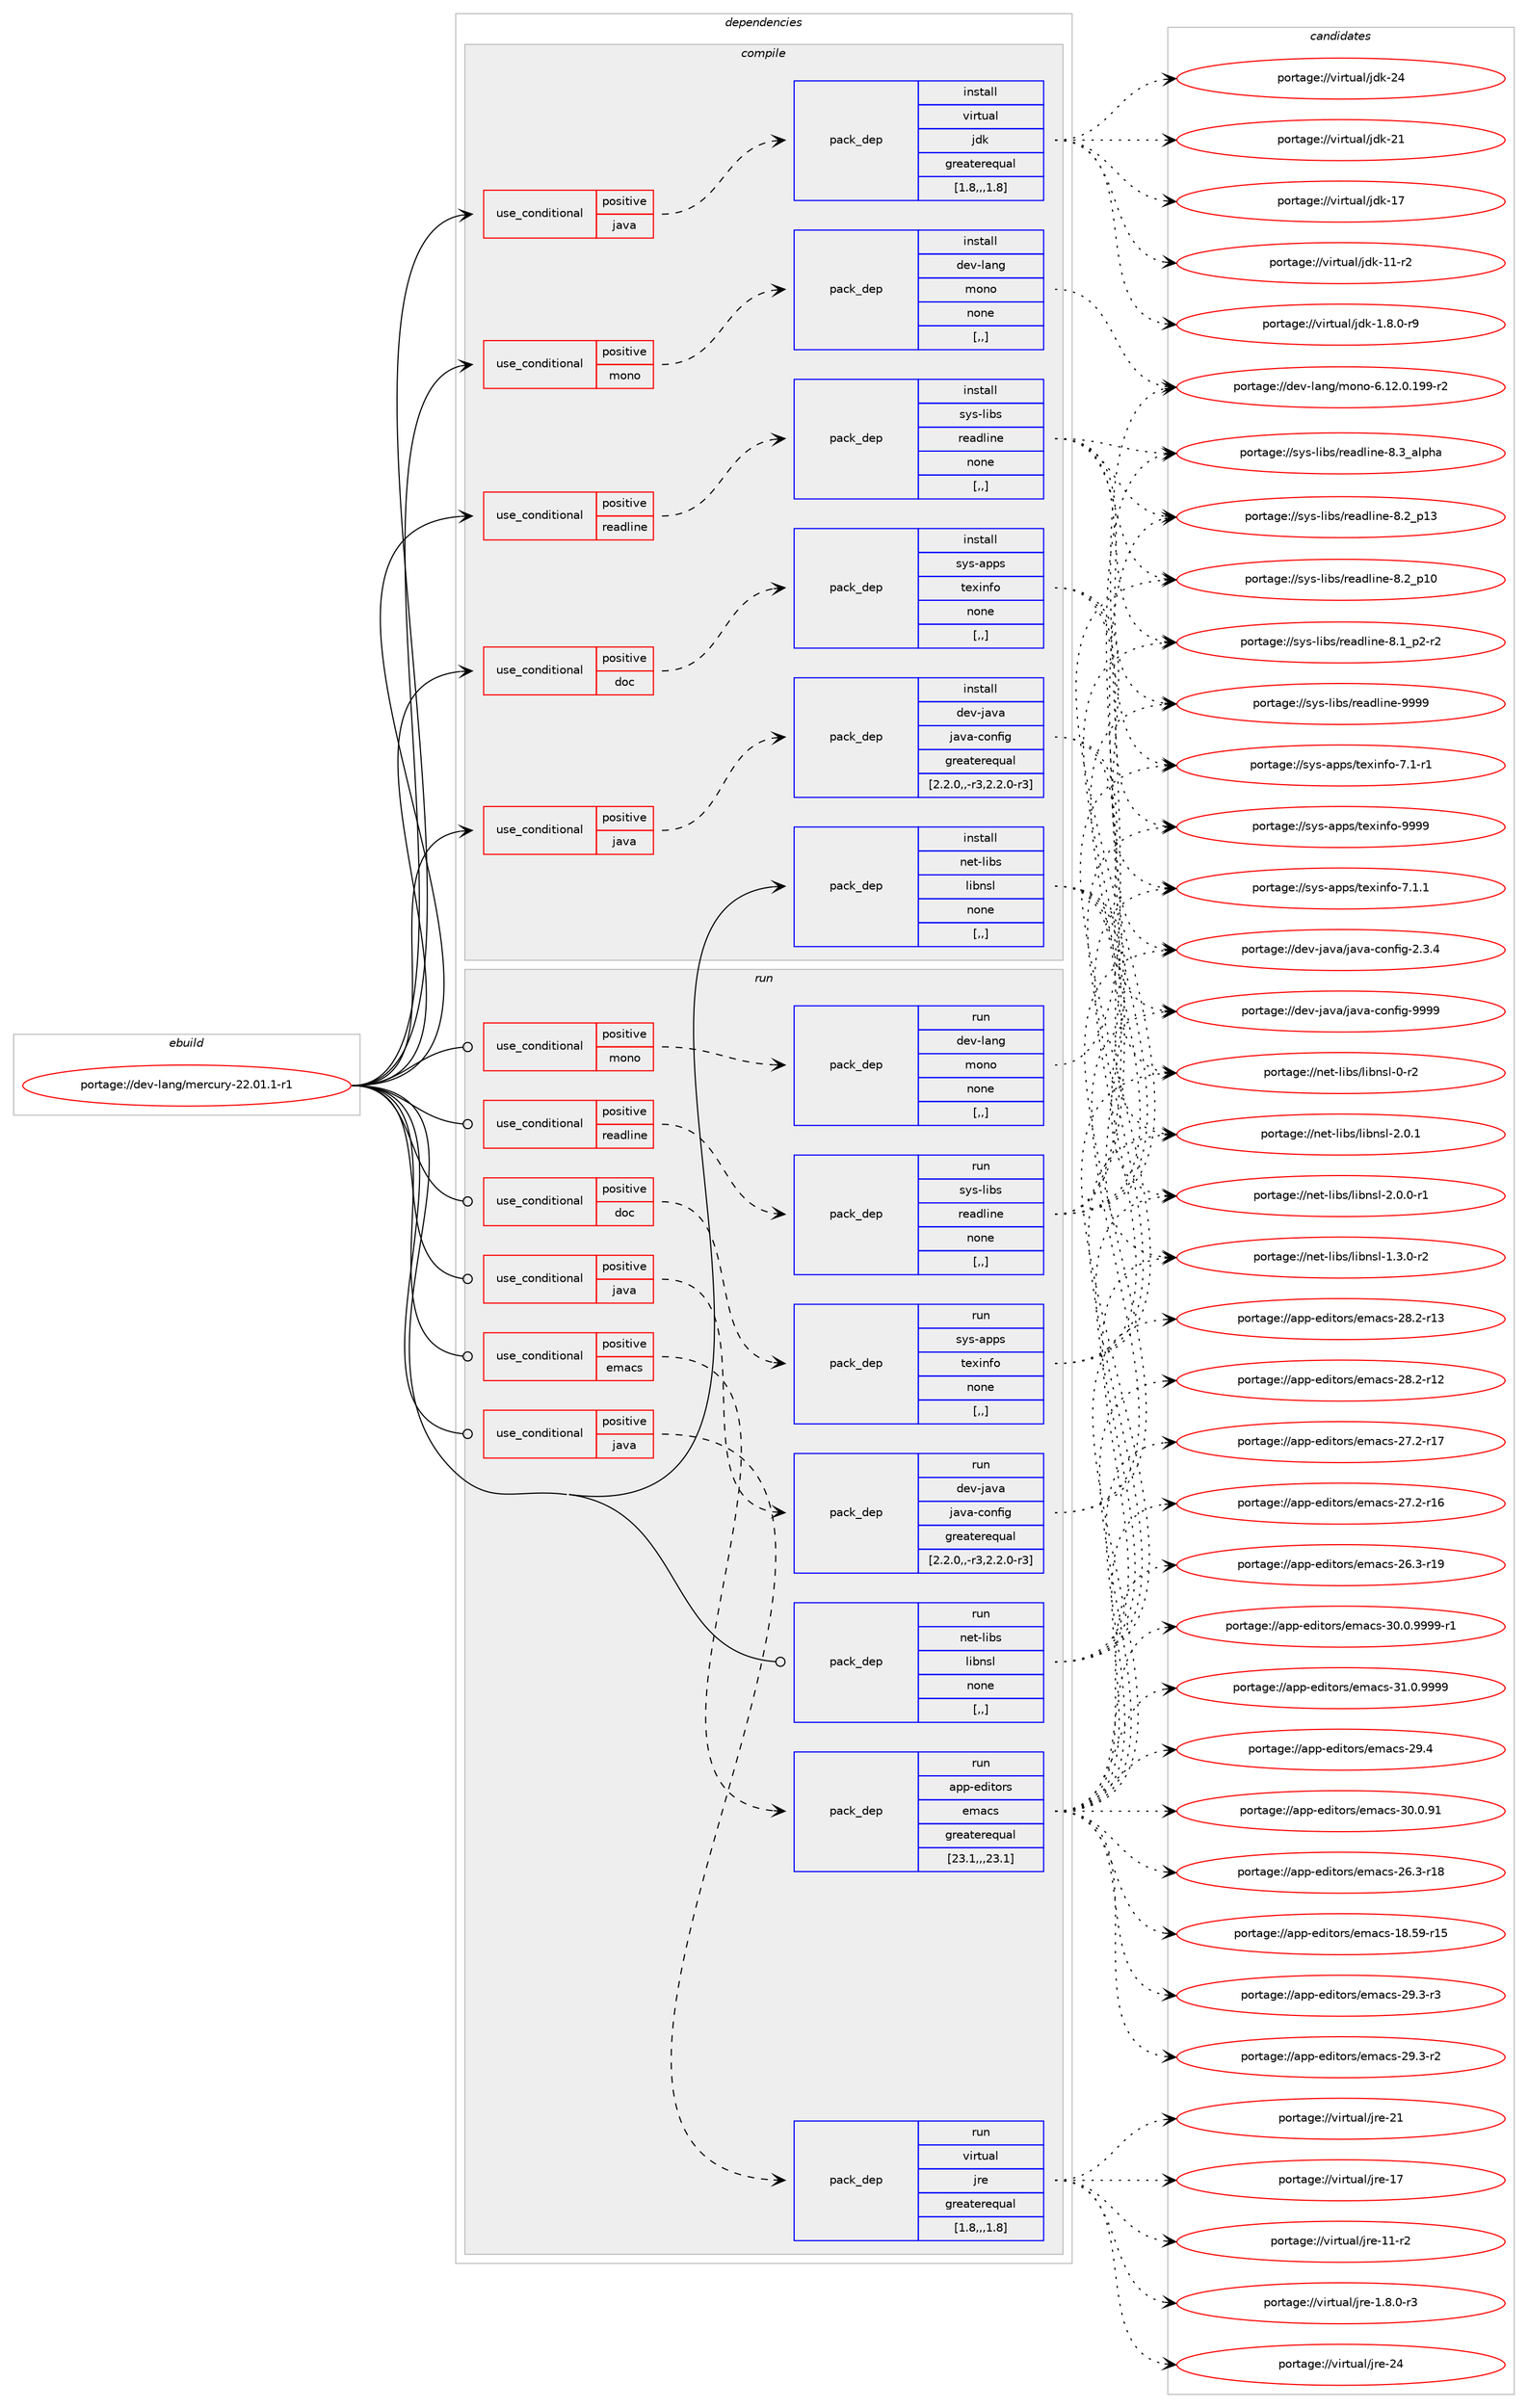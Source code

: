 digraph prolog {

# *************
# Graph options
# *************

newrank=true;
concentrate=true;
compound=true;
graph [rankdir=LR,fontname=Helvetica,fontsize=10,ranksep=1.5];#, ranksep=2.5, nodesep=0.2];
edge  [arrowhead=vee];
node  [fontname=Helvetica,fontsize=10];

# **********
# The ebuild
# **********

subgraph cluster_leftcol {
color=gray;
label=<<i>ebuild</i>>;
id [label="portage://dev-lang/mercury-22.01.1-r1", color=red, width=4, href="../dev-lang/mercury-22.01.1-r1.svg"];
}

# ****************
# The dependencies
# ****************

subgraph cluster_midcol {
color=gray;
label=<<i>dependencies</i>>;
subgraph cluster_compile {
fillcolor="#eeeeee";
style=filled;
label=<<i>compile</i>>;
subgraph cond153194 {
dependency593597 [label=<<TABLE BORDER="0" CELLBORDER="1" CELLSPACING="0" CELLPADDING="4"><TR><TD ROWSPAN="3" CELLPADDING="10">use_conditional</TD></TR><TR><TD>positive</TD></TR><TR><TD>doc</TD></TR></TABLE>>, shape=none, color=red];
subgraph pack435739 {
dependency593598 [label=<<TABLE BORDER="0" CELLBORDER="1" CELLSPACING="0" CELLPADDING="4" WIDTH="220"><TR><TD ROWSPAN="6" CELLPADDING="30">pack_dep</TD></TR><TR><TD WIDTH="110">install</TD></TR><TR><TD>sys-apps</TD></TR><TR><TD>texinfo</TD></TR><TR><TD>none</TD></TR><TR><TD>[,,]</TD></TR></TABLE>>, shape=none, color=blue];
}
dependency593597:e -> dependency593598:w [weight=20,style="dashed",arrowhead="vee"];
}
id:e -> dependency593597:w [weight=20,style="solid",arrowhead="vee"];
subgraph cond153195 {
dependency593599 [label=<<TABLE BORDER="0" CELLBORDER="1" CELLSPACING="0" CELLPADDING="4"><TR><TD ROWSPAN="3" CELLPADDING="10">use_conditional</TD></TR><TR><TD>positive</TD></TR><TR><TD>java</TD></TR></TABLE>>, shape=none, color=red];
subgraph pack435740 {
dependency593600 [label=<<TABLE BORDER="0" CELLBORDER="1" CELLSPACING="0" CELLPADDING="4" WIDTH="220"><TR><TD ROWSPAN="6" CELLPADDING="30">pack_dep</TD></TR><TR><TD WIDTH="110">install</TD></TR><TR><TD>dev-java</TD></TR><TR><TD>java-config</TD></TR><TR><TD>greaterequal</TD></TR><TR><TD>[2.2.0,,-r3,2.2.0-r3]</TD></TR></TABLE>>, shape=none, color=blue];
}
dependency593599:e -> dependency593600:w [weight=20,style="dashed",arrowhead="vee"];
}
id:e -> dependency593599:w [weight=20,style="solid",arrowhead="vee"];
subgraph cond153196 {
dependency593601 [label=<<TABLE BORDER="0" CELLBORDER="1" CELLSPACING="0" CELLPADDING="4"><TR><TD ROWSPAN="3" CELLPADDING="10">use_conditional</TD></TR><TR><TD>positive</TD></TR><TR><TD>java</TD></TR></TABLE>>, shape=none, color=red];
subgraph pack435741 {
dependency593602 [label=<<TABLE BORDER="0" CELLBORDER="1" CELLSPACING="0" CELLPADDING="4" WIDTH="220"><TR><TD ROWSPAN="6" CELLPADDING="30">pack_dep</TD></TR><TR><TD WIDTH="110">install</TD></TR><TR><TD>virtual</TD></TR><TR><TD>jdk</TD></TR><TR><TD>greaterequal</TD></TR><TR><TD>[1.8,,,1.8]</TD></TR></TABLE>>, shape=none, color=blue];
}
dependency593601:e -> dependency593602:w [weight=20,style="dashed",arrowhead="vee"];
}
id:e -> dependency593601:w [weight=20,style="solid",arrowhead="vee"];
subgraph cond153197 {
dependency593603 [label=<<TABLE BORDER="0" CELLBORDER="1" CELLSPACING="0" CELLPADDING="4"><TR><TD ROWSPAN="3" CELLPADDING="10">use_conditional</TD></TR><TR><TD>positive</TD></TR><TR><TD>mono</TD></TR></TABLE>>, shape=none, color=red];
subgraph pack435742 {
dependency593604 [label=<<TABLE BORDER="0" CELLBORDER="1" CELLSPACING="0" CELLPADDING="4" WIDTH="220"><TR><TD ROWSPAN="6" CELLPADDING="30">pack_dep</TD></TR><TR><TD WIDTH="110">install</TD></TR><TR><TD>dev-lang</TD></TR><TR><TD>mono</TD></TR><TR><TD>none</TD></TR><TR><TD>[,,]</TD></TR></TABLE>>, shape=none, color=blue];
}
dependency593603:e -> dependency593604:w [weight=20,style="dashed",arrowhead="vee"];
}
id:e -> dependency593603:w [weight=20,style="solid",arrowhead="vee"];
subgraph cond153198 {
dependency593605 [label=<<TABLE BORDER="0" CELLBORDER="1" CELLSPACING="0" CELLPADDING="4"><TR><TD ROWSPAN="3" CELLPADDING="10">use_conditional</TD></TR><TR><TD>positive</TD></TR><TR><TD>readline</TD></TR></TABLE>>, shape=none, color=red];
subgraph pack435743 {
dependency593606 [label=<<TABLE BORDER="0" CELLBORDER="1" CELLSPACING="0" CELLPADDING="4" WIDTH="220"><TR><TD ROWSPAN="6" CELLPADDING="30">pack_dep</TD></TR><TR><TD WIDTH="110">install</TD></TR><TR><TD>sys-libs</TD></TR><TR><TD>readline</TD></TR><TR><TD>none</TD></TR><TR><TD>[,,]</TD></TR></TABLE>>, shape=none, color=blue];
}
dependency593605:e -> dependency593606:w [weight=20,style="dashed",arrowhead="vee"];
}
id:e -> dependency593605:w [weight=20,style="solid",arrowhead="vee"];
subgraph pack435744 {
dependency593607 [label=<<TABLE BORDER="0" CELLBORDER="1" CELLSPACING="0" CELLPADDING="4" WIDTH="220"><TR><TD ROWSPAN="6" CELLPADDING="30">pack_dep</TD></TR><TR><TD WIDTH="110">install</TD></TR><TR><TD>net-libs</TD></TR><TR><TD>libnsl</TD></TR><TR><TD>none</TD></TR><TR><TD>[,,]</TD></TR></TABLE>>, shape=none, color=blue];
}
id:e -> dependency593607:w [weight=20,style="solid",arrowhead="vee"];
}
subgraph cluster_compileandrun {
fillcolor="#eeeeee";
style=filled;
label=<<i>compile and run</i>>;
}
subgraph cluster_run {
fillcolor="#eeeeee";
style=filled;
label=<<i>run</i>>;
subgraph cond153199 {
dependency593608 [label=<<TABLE BORDER="0" CELLBORDER="1" CELLSPACING="0" CELLPADDING="4"><TR><TD ROWSPAN="3" CELLPADDING="10">use_conditional</TD></TR><TR><TD>positive</TD></TR><TR><TD>doc</TD></TR></TABLE>>, shape=none, color=red];
subgraph pack435745 {
dependency593609 [label=<<TABLE BORDER="0" CELLBORDER="1" CELLSPACING="0" CELLPADDING="4" WIDTH="220"><TR><TD ROWSPAN="6" CELLPADDING="30">pack_dep</TD></TR><TR><TD WIDTH="110">run</TD></TR><TR><TD>sys-apps</TD></TR><TR><TD>texinfo</TD></TR><TR><TD>none</TD></TR><TR><TD>[,,]</TD></TR></TABLE>>, shape=none, color=blue];
}
dependency593608:e -> dependency593609:w [weight=20,style="dashed",arrowhead="vee"];
}
id:e -> dependency593608:w [weight=20,style="solid",arrowhead="odot"];
subgraph cond153200 {
dependency593610 [label=<<TABLE BORDER="0" CELLBORDER="1" CELLSPACING="0" CELLPADDING="4"><TR><TD ROWSPAN="3" CELLPADDING="10">use_conditional</TD></TR><TR><TD>positive</TD></TR><TR><TD>emacs</TD></TR></TABLE>>, shape=none, color=red];
subgraph pack435746 {
dependency593611 [label=<<TABLE BORDER="0" CELLBORDER="1" CELLSPACING="0" CELLPADDING="4" WIDTH="220"><TR><TD ROWSPAN="6" CELLPADDING="30">pack_dep</TD></TR><TR><TD WIDTH="110">run</TD></TR><TR><TD>app-editors</TD></TR><TR><TD>emacs</TD></TR><TR><TD>greaterequal</TD></TR><TR><TD>[23.1,,,23.1]</TD></TR></TABLE>>, shape=none, color=blue];
}
dependency593610:e -> dependency593611:w [weight=20,style="dashed",arrowhead="vee"];
}
id:e -> dependency593610:w [weight=20,style="solid",arrowhead="odot"];
subgraph cond153201 {
dependency593612 [label=<<TABLE BORDER="0" CELLBORDER="1" CELLSPACING="0" CELLPADDING="4"><TR><TD ROWSPAN="3" CELLPADDING="10">use_conditional</TD></TR><TR><TD>positive</TD></TR><TR><TD>java</TD></TR></TABLE>>, shape=none, color=red];
subgraph pack435747 {
dependency593613 [label=<<TABLE BORDER="0" CELLBORDER="1" CELLSPACING="0" CELLPADDING="4" WIDTH="220"><TR><TD ROWSPAN="6" CELLPADDING="30">pack_dep</TD></TR><TR><TD WIDTH="110">run</TD></TR><TR><TD>dev-java</TD></TR><TR><TD>java-config</TD></TR><TR><TD>greaterequal</TD></TR><TR><TD>[2.2.0,,-r3,2.2.0-r3]</TD></TR></TABLE>>, shape=none, color=blue];
}
dependency593612:e -> dependency593613:w [weight=20,style="dashed",arrowhead="vee"];
}
id:e -> dependency593612:w [weight=20,style="solid",arrowhead="odot"];
subgraph cond153202 {
dependency593614 [label=<<TABLE BORDER="0" CELLBORDER="1" CELLSPACING="0" CELLPADDING="4"><TR><TD ROWSPAN="3" CELLPADDING="10">use_conditional</TD></TR><TR><TD>positive</TD></TR><TR><TD>java</TD></TR></TABLE>>, shape=none, color=red];
subgraph pack435748 {
dependency593615 [label=<<TABLE BORDER="0" CELLBORDER="1" CELLSPACING="0" CELLPADDING="4" WIDTH="220"><TR><TD ROWSPAN="6" CELLPADDING="30">pack_dep</TD></TR><TR><TD WIDTH="110">run</TD></TR><TR><TD>virtual</TD></TR><TR><TD>jre</TD></TR><TR><TD>greaterequal</TD></TR><TR><TD>[1.8,,,1.8]</TD></TR></TABLE>>, shape=none, color=blue];
}
dependency593614:e -> dependency593615:w [weight=20,style="dashed",arrowhead="vee"];
}
id:e -> dependency593614:w [weight=20,style="solid",arrowhead="odot"];
subgraph cond153203 {
dependency593616 [label=<<TABLE BORDER="0" CELLBORDER="1" CELLSPACING="0" CELLPADDING="4"><TR><TD ROWSPAN="3" CELLPADDING="10">use_conditional</TD></TR><TR><TD>positive</TD></TR><TR><TD>mono</TD></TR></TABLE>>, shape=none, color=red];
subgraph pack435749 {
dependency593617 [label=<<TABLE BORDER="0" CELLBORDER="1" CELLSPACING="0" CELLPADDING="4" WIDTH="220"><TR><TD ROWSPAN="6" CELLPADDING="30">pack_dep</TD></TR><TR><TD WIDTH="110">run</TD></TR><TR><TD>dev-lang</TD></TR><TR><TD>mono</TD></TR><TR><TD>none</TD></TR><TR><TD>[,,]</TD></TR></TABLE>>, shape=none, color=blue];
}
dependency593616:e -> dependency593617:w [weight=20,style="dashed",arrowhead="vee"];
}
id:e -> dependency593616:w [weight=20,style="solid",arrowhead="odot"];
subgraph cond153204 {
dependency593618 [label=<<TABLE BORDER="0" CELLBORDER="1" CELLSPACING="0" CELLPADDING="4"><TR><TD ROWSPAN="3" CELLPADDING="10">use_conditional</TD></TR><TR><TD>positive</TD></TR><TR><TD>readline</TD></TR></TABLE>>, shape=none, color=red];
subgraph pack435750 {
dependency593619 [label=<<TABLE BORDER="0" CELLBORDER="1" CELLSPACING="0" CELLPADDING="4" WIDTH="220"><TR><TD ROWSPAN="6" CELLPADDING="30">pack_dep</TD></TR><TR><TD WIDTH="110">run</TD></TR><TR><TD>sys-libs</TD></TR><TR><TD>readline</TD></TR><TR><TD>none</TD></TR><TR><TD>[,,]</TD></TR></TABLE>>, shape=none, color=blue];
}
dependency593618:e -> dependency593619:w [weight=20,style="dashed",arrowhead="vee"];
}
id:e -> dependency593618:w [weight=20,style="solid",arrowhead="odot"];
subgraph pack435751 {
dependency593620 [label=<<TABLE BORDER="0" CELLBORDER="1" CELLSPACING="0" CELLPADDING="4" WIDTH="220"><TR><TD ROWSPAN="6" CELLPADDING="30">pack_dep</TD></TR><TR><TD WIDTH="110">run</TD></TR><TR><TD>net-libs</TD></TR><TR><TD>libnsl</TD></TR><TR><TD>none</TD></TR><TR><TD>[,,]</TD></TR></TABLE>>, shape=none, color=blue];
}
id:e -> dependency593620:w [weight=20,style="solid",arrowhead="odot"];
}
}

# **************
# The candidates
# **************

subgraph cluster_choices {
rank=same;
color=gray;
label=<<i>candidates</i>>;

subgraph choice435739 {
color=black;
nodesep=1;
choice1151211154597112112115471161011201051101021114557575757 [label="portage://sys-apps/texinfo-9999", color=red, width=4,href="../sys-apps/texinfo-9999.svg"];
choice115121115459711211211547116101120105110102111455546494649 [label="portage://sys-apps/texinfo-7.1.1", color=red, width=4,href="../sys-apps/texinfo-7.1.1.svg"];
choice115121115459711211211547116101120105110102111455546494511449 [label="portage://sys-apps/texinfo-7.1-r1", color=red, width=4,href="../sys-apps/texinfo-7.1-r1.svg"];
dependency593598:e -> choice1151211154597112112115471161011201051101021114557575757:w [style=dotted,weight="100"];
dependency593598:e -> choice115121115459711211211547116101120105110102111455546494649:w [style=dotted,weight="100"];
dependency593598:e -> choice115121115459711211211547116101120105110102111455546494511449:w [style=dotted,weight="100"];
}
subgraph choice435740 {
color=black;
nodesep=1;
choice10010111845106971189747106971189745991111101021051034557575757 [label="portage://dev-java/java-config-9999", color=red, width=4,href="../dev-java/java-config-9999.svg"];
choice1001011184510697118974710697118974599111110102105103455046514652 [label="portage://dev-java/java-config-2.3.4", color=red, width=4,href="../dev-java/java-config-2.3.4.svg"];
dependency593600:e -> choice10010111845106971189747106971189745991111101021051034557575757:w [style=dotted,weight="100"];
dependency593600:e -> choice1001011184510697118974710697118974599111110102105103455046514652:w [style=dotted,weight="100"];
}
subgraph choice435741 {
color=black;
nodesep=1;
choice1181051141161179710847106100107455052 [label="portage://virtual/jdk-24", color=red, width=4,href="../virtual/jdk-24.svg"];
choice1181051141161179710847106100107455049 [label="portage://virtual/jdk-21", color=red, width=4,href="../virtual/jdk-21.svg"];
choice1181051141161179710847106100107454955 [label="portage://virtual/jdk-17", color=red, width=4,href="../virtual/jdk-17.svg"];
choice11810511411611797108471061001074549494511450 [label="portage://virtual/jdk-11-r2", color=red, width=4,href="../virtual/jdk-11-r2.svg"];
choice11810511411611797108471061001074549465646484511457 [label="portage://virtual/jdk-1.8.0-r9", color=red, width=4,href="../virtual/jdk-1.8.0-r9.svg"];
dependency593602:e -> choice1181051141161179710847106100107455052:w [style=dotted,weight="100"];
dependency593602:e -> choice1181051141161179710847106100107455049:w [style=dotted,weight="100"];
dependency593602:e -> choice1181051141161179710847106100107454955:w [style=dotted,weight="100"];
dependency593602:e -> choice11810511411611797108471061001074549494511450:w [style=dotted,weight="100"];
dependency593602:e -> choice11810511411611797108471061001074549465646484511457:w [style=dotted,weight="100"];
}
subgraph choice435742 {
color=black;
nodesep=1;
choice10010111845108971101034710911111011145544649504648464957574511450 [label="portage://dev-lang/mono-6.12.0.199-r2", color=red, width=4,href="../dev-lang/mono-6.12.0.199-r2.svg"];
dependency593604:e -> choice10010111845108971101034710911111011145544649504648464957574511450:w [style=dotted,weight="100"];
}
subgraph choice435743 {
color=black;
nodesep=1;
choice115121115451081059811547114101971001081051101014557575757 [label="portage://sys-libs/readline-9999", color=red, width=4,href="../sys-libs/readline-9999.svg"];
choice1151211154510810598115471141019710010810511010145564651959710811210497 [label="portage://sys-libs/readline-8.3_alpha", color=red, width=4,href="../sys-libs/readline-8.3_alpha.svg"];
choice1151211154510810598115471141019710010810511010145564650951124951 [label="portage://sys-libs/readline-8.2_p13", color=red, width=4,href="../sys-libs/readline-8.2_p13.svg"];
choice1151211154510810598115471141019710010810511010145564650951124948 [label="portage://sys-libs/readline-8.2_p10", color=red, width=4,href="../sys-libs/readline-8.2_p10.svg"];
choice115121115451081059811547114101971001081051101014556464995112504511450 [label="portage://sys-libs/readline-8.1_p2-r2", color=red, width=4,href="../sys-libs/readline-8.1_p2-r2.svg"];
dependency593606:e -> choice115121115451081059811547114101971001081051101014557575757:w [style=dotted,weight="100"];
dependency593606:e -> choice1151211154510810598115471141019710010810511010145564651959710811210497:w [style=dotted,weight="100"];
dependency593606:e -> choice1151211154510810598115471141019710010810511010145564650951124951:w [style=dotted,weight="100"];
dependency593606:e -> choice1151211154510810598115471141019710010810511010145564650951124948:w [style=dotted,weight="100"];
dependency593606:e -> choice115121115451081059811547114101971001081051101014556464995112504511450:w [style=dotted,weight="100"];
}
subgraph choice435744 {
color=black;
nodesep=1;
choice11010111645108105981154710810598110115108455046484649 [label="portage://net-libs/libnsl-2.0.1", color=red, width=4,href="../net-libs/libnsl-2.0.1.svg"];
choice110101116451081059811547108105981101151084550464846484511449 [label="portage://net-libs/libnsl-2.0.0-r1", color=red, width=4,href="../net-libs/libnsl-2.0.0-r1.svg"];
choice110101116451081059811547108105981101151084549465146484511450 [label="portage://net-libs/libnsl-1.3.0-r2", color=red, width=4,href="../net-libs/libnsl-1.3.0-r2.svg"];
choice1101011164510810598115471081059811011510845484511450 [label="portage://net-libs/libnsl-0-r2", color=red, width=4,href="../net-libs/libnsl-0-r2.svg"];
dependency593607:e -> choice11010111645108105981154710810598110115108455046484649:w [style=dotted,weight="100"];
dependency593607:e -> choice110101116451081059811547108105981101151084550464846484511449:w [style=dotted,weight="100"];
dependency593607:e -> choice110101116451081059811547108105981101151084549465146484511450:w [style=dotted,weight="100"];
dependency593607:e -> choice1101011164510810598115471081059811011510845484511450:w [style=dotted,weight="100"];
}
subgraph choice435745 {
color=black;
nodesep=1;
choice1151211154597112112115471161011201051101021114557575757 [label="portage://sys-apps/texinfo-9999", color=red, width=4,href="../sys-apps/texinfo-9999.svg"];
choice115121115459711211211547116101120105110102111455546494649 [label="portage://sys-apps/texinfo-7.1.1", color=red, width=4,href="../sys-apps/texinfo-7.1.1.svg"];
choice115121115459711211211547116101120105110102111455546494511449 [label="portage://sys-apps/texinfo-7.1-r1", color=red, width=4,href="../sys-apps/texinfo-7.1-r1.svg"];
dependency593609:e -> choice1151211154597112112115471161011201051101021114557575757:w [style=dotted,weight="100"];
dependency593609:e -> choice115121115459711211211547116101120105110102111455546494649:w [style=dotted,weight="100"];
dependency593609:e -> choice115121115459711211211547116101120105110102111455546494511449:w [style=dotted,weight="100"];
}
subgraph choice435746 {
color=black;
nodesep=1;
choice971121124510110010511611111411547101109979911545514946484657575757 [label="portage://app-editors/emacs-31.0.9999", color=red, width=4,href="../app-editors/emacs-31.0.9999.svg"];
choice9711211245101100105116111114115471011099799115455148464846575757574511449 [label="portage://app-editors/emacs-30.0.9999-r1", color=red, width=4,href="../app-editors/emacs-30.0.9999-r1.svg"];
choice97112112451011001051161111141154710110997991154551484648465749 [label="portage://app-editors/emacs-30.0.91", color=red, width=4,href="../app-editors/emacs-30.0.91.svg"];
choice97112112451011001051161111141154710110997991154550574652 [label="portage://app-editors/emacs-29.4", color=red, width=4,href="../app-editors/emacs-29.4.svg"];
choice971121124510110010511611111411547101109979911545505746514511451 [label="portage://app-editors/emacs-29.3-r3", color=red, width=4,href="../app-editors/emacs-29.3-r3.svg"];
choice971121124510110010511611111411547101109979911545505746514511450 [label="portage://app-editors/emacs-29.3-r2", color=red, width=4,href="../app-editors/emacs-29.3-r2.svg"];
choice97112112451011001051161111141154710110997991154550564650451144951 [label="portage://app-editors/emacs-28.2-r13", color=red, width=4,href="../app-editors/emacs-28.2-r13.svg"];
choice97112112451011001051161111141154710110997991154550564650451144950 [label="portage://app-editors/emacs-28.2-r12", color=red, width=4,href="../app-editors/emacs-28.2-r12.svg"];
choice97112112451011001051161111141154710110997991154550554650451144955 [label="portage://app-editors/emacs-27.2-r17", color=red, width=4,href="../app-editors/emacs-27.2-r17.svg"];
choice97112112451011001051161111141154710110997991154550554650451144954 [label="portage://app-editors/emacs-27.2-r16", color=red, width=4,href="../app-editors/emacs-27.2-r16.svg"];
choice97112112451011001051161111141154710110997991154550544651451144957 [label="portage://app-editors/emacs-26.3-r19", color=red, width=4,href="../app-editors/emacs-26.3-r19.svg"];
choice97112112451011001051161111141154710110997991154550544651451144956 [label="portage://app-editors/emacs-26.3-r18", color=red, width=4,href="../app-editors/emacs-26.3-r18.svg"];
choice9711211245101100105116111114115471011099799115454956465357451144953 [label="portage://app-editors/emacs-18.59-r15", color=red, width=4,href="../app-editors/emacs-18.59-r15.svg"];
dependency593611:e -> choice971121124510110010511611111411547101109979911545514946484657575757:w [style=dotted,weight="100"];
dependency593611:e -> choice9711211245101100105116111114115471011099799115455148464846575757574511449:w [style=dotted,weight="100"];
dependency593611:e -> choice97112112451011001051161111141154710110997991154551484648465749:w [style=dotted,weight="100"];
dependency593611:e -> choice97112112451011001051161111141154710110997991154550574652:w [style=dotted,weight="100"];
dependency593611:e -> choice971121124510110010511611111411547101109979911545505746514511451:w [style=dotted,weight="100"];
dependency593611:e -> choice971121124510110010511611111411547101109979911545505746514511450:w [style=dotted,weight="100"];
dependency593611:e -> choice97112112451011001051161111141154710110997991154550564650451144951:w [style=dotted,weight="100"];
dependency593611:e -> choice97112112451011001051161111141154710110997991154550564650451144950:w [style=dotted,weight="100"];
dependency593611:e -> choice97112112451011001051161111141154710110997991154550554650451144955:w [style=dotted,weight="100"];
dependency593611:e -> choice97112112451011001051161111141154710110997991154550554650451144954:w [style=dotted,weight="100"];
dependency593611:e -> choice97112112451011001051161111141154710110997991154550544651451144957:w [style=dotted,weight="100"];
dependency593611:e -> choice97112112451011001051161111141154710110997991154550544651451144956:w [style=dotted,weight="100"];
dependency593611:e -> choice9711211245101100105116111114115471011099799115454956465357451144953:w [style=dotted,weight="100"];
}
subgraph choice435747 {
color=black;
nodesep=1;
choice10010111845106971189747106971189745991111101021051034557575757 [label="portage://dev-java/java-config-9999", color=red, width=4,href="../dev-java/java-config-9999.svg"];
choice1001011184510697118974710697118974599111110102105103455046514652 [label="portage://dev-java/java-config-2.3.4", color=red, width=4,href="../dev-java/java-config-2.3.4.svg"];
dependency593613:e -> choice10010111845106971189747106971189745991111101021051034557575757:w [style=dotted,weight="100"];
dependency593613:e -> choice1001011184510697118974710697118974599111110102105103455046514652:w [style=dotted,weight="100"];
}
subgraph choice435748 {
color=black;
nodesep=1;
choice1181051141161179710847106114101455052 [label="portage://virtual/jre-24", color=red, width=4,href="../virtual/jre-24.svg"];
choice1181051141161179710847106114101455049 [label="portage://virtual/jre-21", color=red, width=4,href="../virtual/jre-21.svg"];
choice1181051141161179710847106114101454955 [label="portage://virtual/jre-17", color=red, width=4,href="../virtual/jre-17.svg"];
choice11810511411611797108471061141014549494511450 [label="portage://virtual/jre-11-r2", color=red, width=4,href="../virtual/jre-11-r2.svg"];
choice11810511411611797108471061141014549465646484511451 [label="portage://virtual/jre-1.8.0-r3", color=red, width=4,href="../virtual/jre-1.8.0-r3.svg"];
dependency593615:e -> choice1181051141161179710847106114101455052:w [style=dotted,weight="100"];
dependency593615:e -> choice1181051141161179710847106114101455049:w [style=dotted,weight="100"];
dependency593615:e -> choice1181051141161179710847106114101454955:w [style=dotted,weight="100"];
dependency593615:e -> choice11810511411611797108471061141014549494511450:w [style=dotted,weight="100"];
dependency593615:e -> choice11810511411611797108471061141014549465646484511451:w [style=dotted,weight="100"];
}
subgraph choice435749 {
color=black;
nodesep=1;
choice10010111845108971101034710911111011145544649504648464957574511450 [label="portage://dev-lang/mono-6.12.0.199-r2", color=red, width=4,href="../dev-lang/mono-6.12.0.199-r2.svg"];
dependency593617:e -> choice10010111845108971101034710911111011145544649504648464957574511450:w [style=dotted,weight="100"];
}
subgraph choice435750 {
color=black;
nodesep=1;
choice115121115451081059811547114101971001081051101014557575757 [label="portage://sys-libs/readline-9999", color=red, width=4,href="../sys-libs/readline-9999.svg"];
choice1151211154510810598115471141019710010810511010145564651959710811210497 [label="portage://sys-libs/readline-8.3_alpha", color=red, width=4,href="../sys-libs/readline-8.3_alpha.svg"];
choice1151211154510810598115471141019710010810511010145564650951124951 [label="portage://sys-libs/readline-8.2_p13", color=red, width=4,href="../sys-libs/readline-8.2_p13.svg"];
choice1151211154510810598115471141019710010810511010145564650951124948 [label="portage://sys-libs/readline-8.2_p10", color=red, width=4,href="../sys-libs/readline-8.2_p10.svg"];
choice115121115451081059811547114101971001081051101014556464995112504511450 [label="portage://sys-libs/readline-8.1_p2-r2", color=red, width=4,href="../sys-libs/readline-8.1_p2-r2.svg"];
dependency593619:e -> choice115121115451081059811547114101971001081051101014557575757:w [style=dotted,weight="100"];
dependency593619:e -> choice1151211154510810598115471141019710010810511010145564651959710811210497:w [style=dotted,weight="100"];
dependency593619:e -> choice1151211154510810598115471141019710010810511010145564650951124951:w [style=dotted,weight="100"];
dependency593619:e -> choice1151211154510810598115471141019710010810511010145564650951124948:w [style=dotted,weight="100"];
dependency593619:e -> choice115121115451081059811547114101971001081051101014556464995112504511450:w [style=dotted,weight="100"];
}
subgraph choice435751 {
color=black;
nodesep=1;
choice11010111645108105981154710810598110115108455046484649 [label="portage://net-libs/libnsl-2.0.1", color=red, width=4,href="../net-libs/libnsl-2.0.1.svg"];
choice110101116451081059811547108105981101151084550464846484511449 [label="portage://net-libs/libnsl-2.0.0-r1", color=red, width=4,href="../net-libs/libnsl-2.0.0-r1.svg"];
choice110101116451081059811547108105981101151084549465146484511450 [label="portage://net-libs/libnsl-1.3.0-r2", color=red, width=4,href="../net-libs/libnsl-1.3.0-r2.svg"];
choice1101011164510810598115471081059811011510845484511450 [label="portage://net-libs/libnsl-0-r2", color=red, width=4,href="../net-libs/libnsl-0-r2.svg"];
dependency593620:e -> choice11010111645108105981154710810598110115108455046484649:w [style=dotted,weight="100"];
dependency593620:e -> choice110101116451081059811547108105981101151084550464846484511449:w [style=dotted,weight="100"];
dependency593620:e -> choice110101116451081059811547108105981101151084549465146484511450:w [style=dotted,weight="100"];
dependency593620:e -> choice1101011164510810598115471081059811011510845484511450:w [style=dotted,weight="100"];
}
}

}
